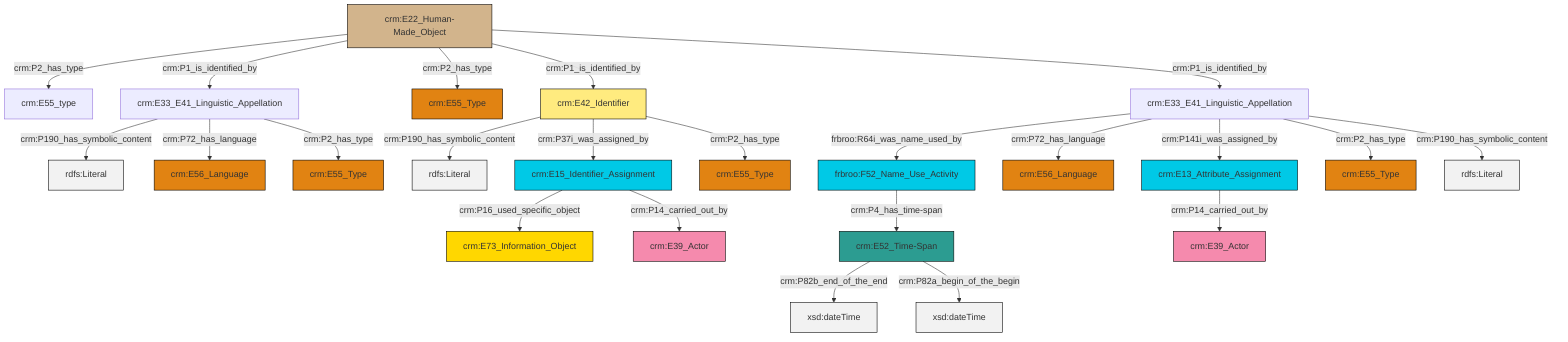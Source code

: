 graph TD
classDef Literal fill:#f2f2f2,stroke:#000000;
classDef CRM_Entity fill:#FFFFFF,stroke:#000000;
classDef Temporal_Entity fill:#00C9E6, stroke:#000000;
classDef Type fill:#E18312, stroke:#000000;
classDef Time-Span fill:#2C9C91, stroke:#000000;
classDef Appellation fill:#FFEB7F, stroke:#000000;
classDef Place fill:#008836, stroke:#000000;
classDef Persistent_Item fill:#B266B2, stroke:#000000;
classDef Conceptual_Object fill:#FFD700, stroke:#000000;
classDef Physical_Thing fill:#D2B48C, stroke:#000000;
classDef Actor fill:#f58aad, stroke:#000000;
classDef PC_Classes fill:#4ce600, stroke:#000000;
classDef Multi fill:#cccccc,stroke:#000000;

0["crm:E33_E41_Linguistic_Appellation"]:::Default -->|crm:P190_has_symbolic_content| 1[rdfs:Literal]:::Literal
2["crm:E22_Human-Made_Object"]:::Physical_Thing -->|crm:P2_has_type| 3["crm:E55_type"]:::Default
4["crm:E52_Time-Span"]:::Time-Span -->|crm:P82b_end_of_the_end| 5[xsd:dateTime]:::Literal
8["frbroo:F52_Name_Use_Activity"]:::Temporal_Entity -->|crm:P4_has_time-span| 4["crm:E52_Time-Span"]:::Time-Span
6["crm:E33_E41_Linguistic_Appellation"]:::Default -->|frbroo:R64i_was_name_used_by| 8["frbroo:F52_Name_Use_Activity"]:::Temporal_Entity
15["crm:E13_Attribute_Assignment"]:::Temporal_Entity -->|crm:P14_carried_out_by| 16["crm:E39_Actor"]:::Actor
2["crm:E22_Human-Made_Object"]:::Physical_Thing -->|crm:P1_is_identified_by| 0["crm:E33_E41_Linguistic_Appellation"]:::Default
18["crm:E15_Identifier_Assignment"]:::Temporal_Entity -->|crm:P16_used_specific_object| 19["crm:E73_Information_Object"]:::Conceptual_Object
6["crm:E33_E41_Linguistic_Appellation"]:::Default -->|crm:P72_has_language| 20["crm:E56_Language"]:::Type
0["crm:E33_E41_Linguistic_Appellation"]:::Default -->|crm:P72_has_language| 21["crm:E56_Language"]:::Type
6["crm:E33_E41_Linguistic_Appellation"]:::Default -->|crm:P141i_was_assigned_by| 15["crm:E13_Attribute_Assignment"]:::Temporal_Entity
18["crm:E15_Identifier_Assignment"]:::Temporal_Entity -->|crm:P14_carried_out_by| 28["crm:E39_Actor"]:::Actor
4["crm:E52_Time-Span"]:::Time-Span -->|crm:P82a_begin_of_the_begin| 29[xsd:dateTime]:::Literal
2["crm:E22_Human-Made_Object"]:::Physical_Thing -->|crm:P2_has_type| 13["crm:E55_Type"]:::Type
11["crm:E42_Identifier"]:::Appellation -->|crm:P190_has_symbolic_content| 37[rdfs:Literal]:::Literal
2["crm:E22_Human-Made_Object"]:::Physical_Thing -->|crm:P1_is_identified_by| 11["crm:E42_Identifier"]:::Appellation
0["crm:E33_E41_Linguistic_Appellation"]:::Default -->|crm:P2_has_type| 9["crm:E55_Type"]:::Type
6["crm:E33_E41_Linguistic_Appellation"]:::Default -->|crm:P2_has_type| 35["crm:E55_Type"]:::Type
6["crm:E33_E41_Linguistic_Appellation"]:::Default -->|crm:P190_has_symbolic_content| 40[rdfs:Literal]:::Literal
2["crm:E22_Human-Made_Object"]:::Physical_Thing -->|crm:P1_is_identified_by| 6["crm:E33_E41_Linguistic_Appellation"]:::Default
11["crm:E42_Identifier"]:::Appellation -->|crm:P37i_was_assigned_by| 18["crm:E15_Identifier_Assignment"]:::Temporal_Entity
11["crm:E42_Identifier"]:::Appellation -->|crm:P2_has_type| 22["crm:E55_Type"]:::Type
